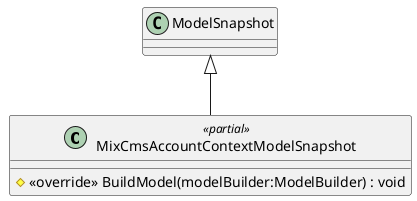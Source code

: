 @startuml
class MixCmsAccountContextModelSnapshot <<partial>> {
    # <<override>> BuildModel(modelBuilder:ModelBuilder) : void
}
ModelSnapshot <|-- MixCmsAccountContextModelSnapshot
@enduml
